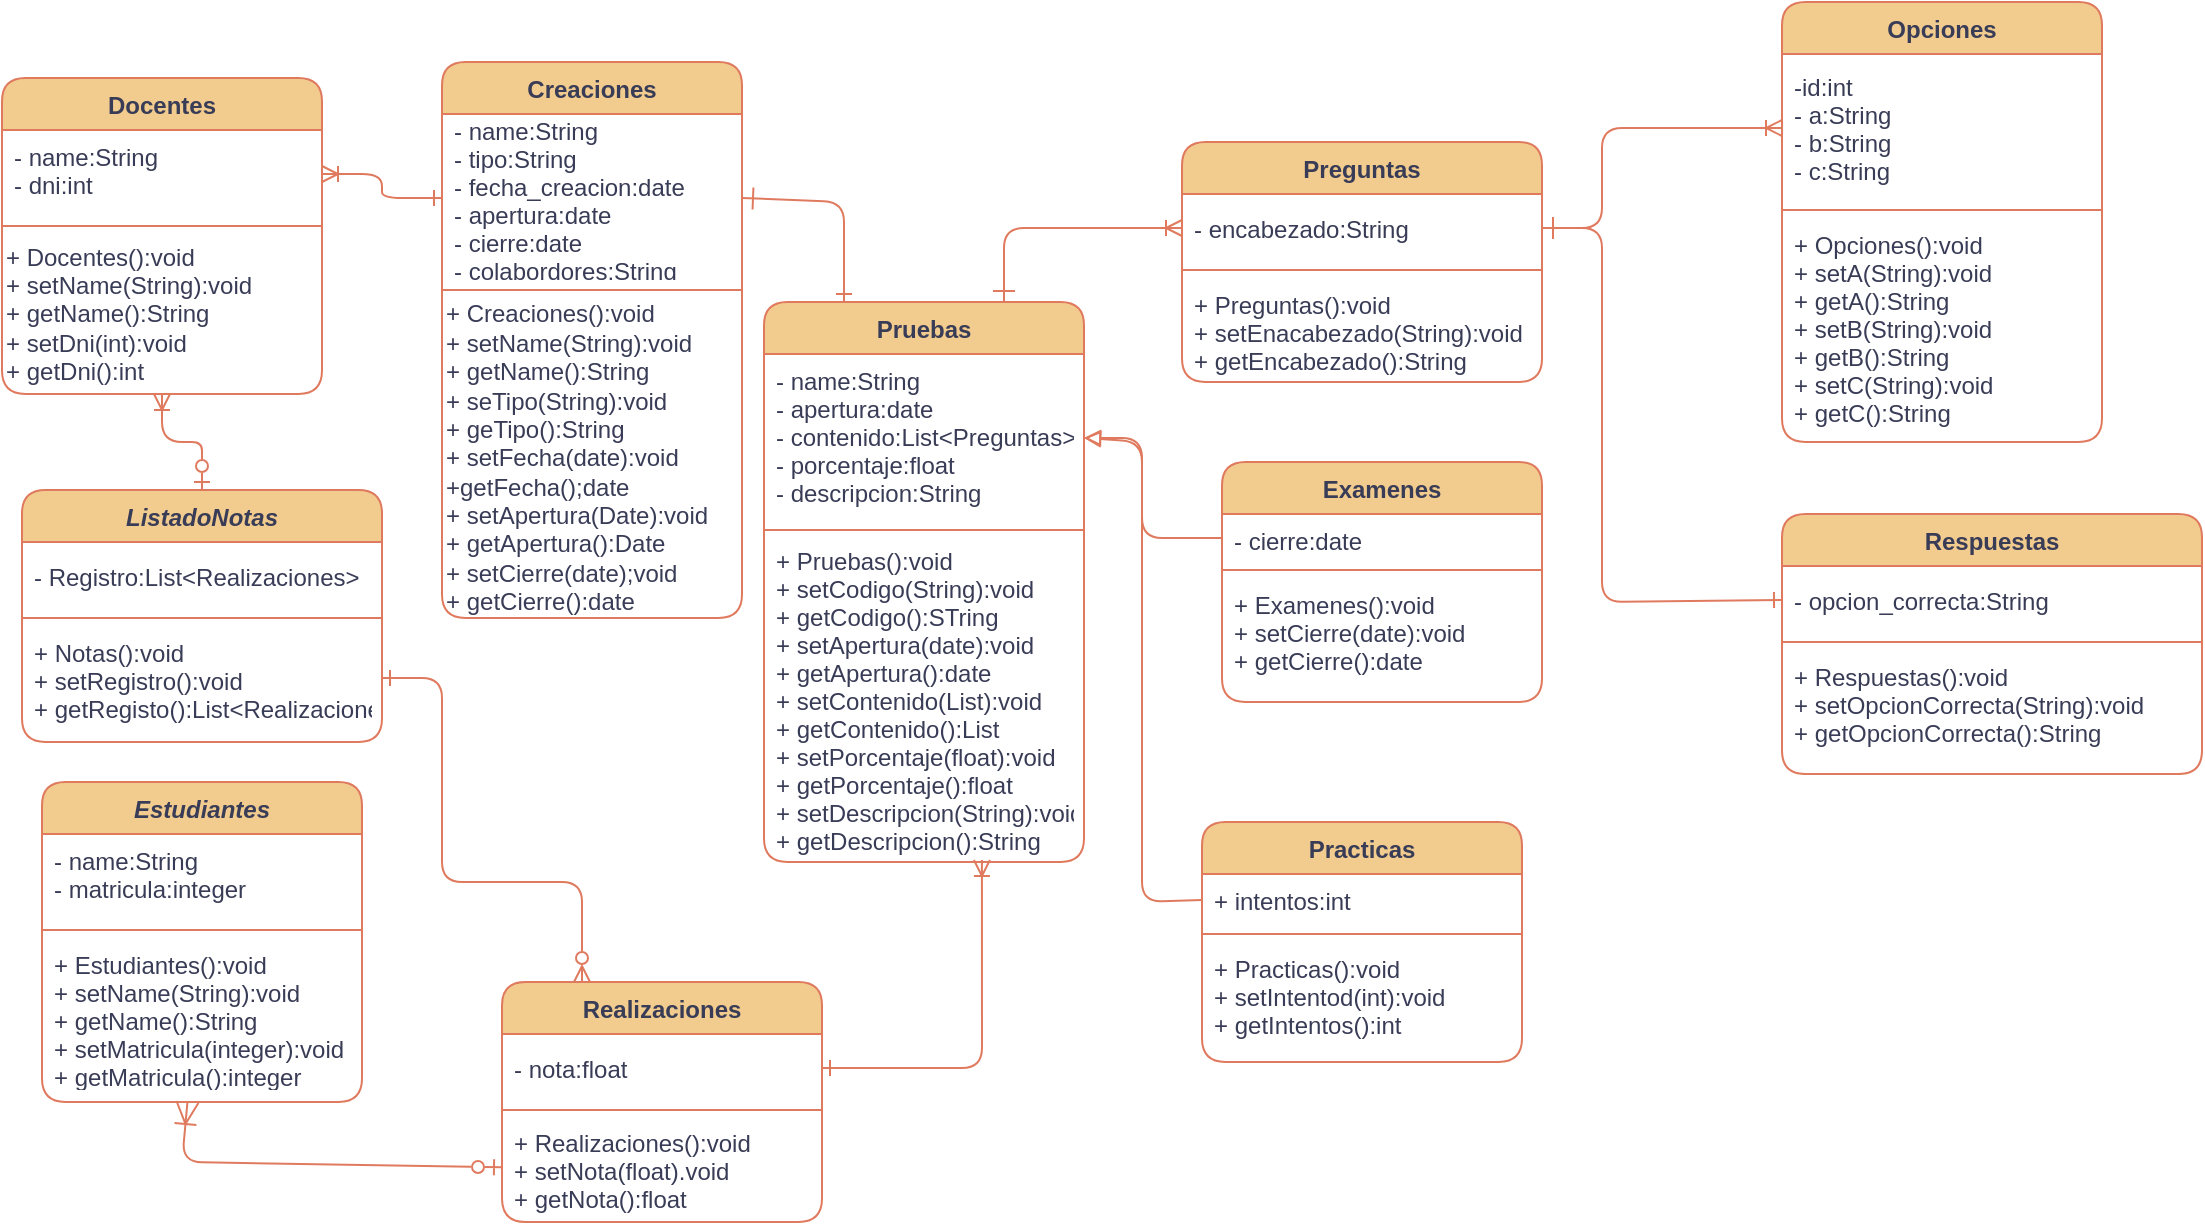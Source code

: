 <mxfile version="17.2.1" type="device"><diagram id="C5RBs43oDa-KdzZeNtuy" name="Page-1"><mxGraphModel dx="868" dy="563" grid="0" gridSize="10" guides="1" tooltips="1" connect="1" arrows="1" fold="1" page="1" pageScale="1" pageWidth="827" pageHeight="1169" background="#ffffff" math="0" shadow="0"><root><mxCell id="WIyWlLk6GJQsqaUBKTNV-0"/><mxCell id="WIyWlLk6GJQsqaUBKTNV-1" parent="WIyWlLk6GJQsqaUBKTNV-0"/><mxCell id="wgYrgvgZupKApALq5wrO-22" style="edgeStyle=none;rounded=1;orthogonalLoop=1;jettySize=auto;html=1;startArrow=ERoneToMany;startFill=0;endArrow=ERzeroToOne;endFill=0;startSize=9;strokeColor=#E07A5F;labelBackgroundColor=#F4F1DE;fontColor=#393C56;" parent="WIyWlLk6GJQsqaUBKTNV-1" source="zkfFHV4jXpPFQw0GAbJ--0" target="wgYrgvgZupKApALq5wrO-16" edge="1"><mxGeometry relative="1" as="geometry"><Array as="points"><mxPoint x="100" y="580"/></Array></mxGeometry></mxCell><mxCell id="zkfFHV4jXpPFQw0GAbJ--0" value="Estudiantes" style="swimlane;fontStyle=3;align=center;verticalAlign=top;childLayout=stackLayout;horizontal=1;startSize=26;horizontalStack=0;resizeParent=1;resizeLast=0;collapsible=1;marginBottom=0;rounded=1;shadow=0;strokeWidth=1;fillColor=#F2CC8F;strokeColor=#E07A5F;fontColor=#393C56;" parent="WIyWlLk6GJQsqaUBKTNV-1" vertex="1"><mxGeometry x="30" y="390" width="160" height="160" as="geometry"><mxRectangle x="230" y="140" width="160" height="26" as="alternateBounds"/></mxGeometry></mxCell><mxCell id="zkfFHV4jXpPFQw0GAbJ--1" value="- name:String&#10;- matricula:integer" style="text;align=left;verticalAlign=top;spacingLeft=4;spacingRight=4;overflow=hidden;rotatable=0;points=[[0,0.5],[1,0.5]];portConstraint=eastwest;rounded=1;fontColor=#393C56;" parent="zkfFHV4jXpPFQw0GAbJ--0" vertex="1"><mxGeometry y="26" width="160" height="44" as="geometry"/></mxCell><mxCell id="zkfFHV4jXpPFQw0GAbJ--4" value="" style="line;html=1;strokeWidth=1;align=left;verticalAlign=middle;spacingTop=-1;spacingLeft=3;spacingRight=3;rotatable=0;labelPosition=right;points=[];portConstraint=eastwest;rounded=1;fillColor=#F2CC8F;strokeColor=#E07A5F;fontColor=#393C56;labelBackgroundColor=#F4F1DE;" parent="zkfFHV4jXpPFQw0GAbJ--0" vertex="1"><mxGeometry y="70" width="160" height="8" as="geometry"/></mxCell><mxCell id="zkfFHV4jXpPFQw0GAbJ--5" value="+ Estudiantes():void&#10;+ setName(String):void&#10;+ getName():String&#10;+ setMatricula(integer):void&#10;+ getMatricula():integer" style="text;align=left;verticalAlign=top;spacingLeft=4;spacingRight=4;overflow=hidden;rotatable=0;points=[[0,0.5],[1,0.5]];portConstraint=eastwest;rounded=1;fontColor=#393C56;" parent="zkfFHV4jXpPFQw0GAbJ--0" vertex="1"><mxGeometry y="78" width="160" height="72" as="geometry"/></mxCell><mxCell id="wgYrgvgZupKApALq5wrO-24" style="edgeStyle=none;rounded=1;orthogonalLoop=1;jettySize=auto;html=1;entryX=0;entryY=0.5;entryDx=0;entryDy=0;startArrow=ERone;startFill=0;endArrow=ERoneToMany;endFill=0;startSize=9;exitX=0.75;exitY=0;exitDx=0;exitDy=0;strokeColor=#E07A5F;labelBackgroundColor=#F4F1DE;fontColor=#393C56;" parent="WIyWlLk6GJQsqaUBKTNV-1" source="zkfFHV4jXpPFQw0GAbJ--6" target="wgYrgvgZupKApALq5wrO-18" edge="1"><mxGeometry relative="1" as="geometry"><Array as="points"><mxPoint x="511" y="113"/></Array></mxGeometry></mxCell><mxCell id="zkfFHV4jXpPFQw0GAbJ--6" value="Pruebas" style="swimlane;fontStyle=1;align=center;verticalAlign=top;childLayout=stackLayout;horizontal=1;startSize=26;horizontalStack=0;resizeParent=1;resizeLast=0;collapsible=1;marginBottom=0;rounded=1;shadow=0;strokeWidth=1;fillColor=#F2CC8F;strokeColor=#E07A5F;fontColor=#393C56;" parent="WIyWlLk6GJQsqaUBKTNV-1" vertex="1"><mxGeometry x="391" y="150" width="160" height="280" as="geometry"><mxRectangle x="130" y="380" width="160" height="26" as="alternateBounds"/></mxGeometry></mxCell><mxCell id="zkfFHV4jXpPFQw0GAbJ--7" value="- name:String&#10;- apertura:date&#10;- contenido:List&lt;Preguntas&gt;&#10;- porcentaje:float&#10;- descripcion:String" style="text;align=left;verticalAlign=top;spacingLeft=4;spacingRight=4;overflow=hidden;rotatable=0;points=[[0,0.5],[1,0.5]];portConstraint=eastwest;rounded=1;fontColor=#393C56;" parent="zkfFHV4jXpPFQw0GAbJ--6" vertex="1"><mxGeometry y="26" width="160" height="84" as="geometry"/></mxCell><mxCell id="zkfFHV4jXpPFQw0GAbJ--9" value="" style="line;html=1;strokeWidth=1;align=left;verticalAlign=middle;spacingTop=-1;spacingLeft=3;spacingRight=3;rotatable=0;labelPosition=right;points=[];portConstraint=eastwest;rounded=1;fillColor=#F2CC8F;strokeColor=#E07A5F;fontColor=#393C56;labelBackgroundColor=#F4F1DE;" parent="zkfFHV4jXpPFQw0GAbJ--6" vertex="1"><mxGeometry y="110" width="160" height="8" as="geometry"/></mxCell><mxCell id="zkfFHV4jXpPFQw0GAbJ--10" value="+ Pruebas():void&#10;+ setCodigo(String):void&#10;+ getCodigo():STring&#10;+ setApertura(date):void&#10;+ getApertura():date&#10;+ setContenido(List):void&#10;+ getContenido():List&#10;+ setPorcentaje(float):void&#10;+ getPorcentaje():float&#10;+ setDescripcion(String):void&#10;+ getDescripcion():String" style="text;align=left;verticalAlign=middle;spacingLeft=4;spacingRight=4;overflow=hidden;rotatable=0;points=[[0,0.5],[1,0.5]];portConstraint=eastwest;fontStyle=0;dashed=1;strokeColor=none;fontColor=#393C56;rounded=1;" parent="zkfFHV4jXpPFQw0GAbJ--6" vertex="1"><mxGeometry y="118" width="160" height="162" as="geometry"/></mxCell><mxCell id="zkfFHV4jXpPFQw0GAbJ--13" value="Docentes" style="swimlane;fontStyle=1;align=center;verticalAlign=top;childLayout=stackLayout;horizontal=1;startSize=26;horizontalStack=0;resizeParent=1;resizeLast=0;collapsible=1;marginBottom=0;rounded=1;shadow=0;strokeWidth=1;fillColor=#F2CC8F;strokeColor=#E07A5F;fontColor=#393C56;" parent="WIyWlLk6GJQsqaUBKTNV-1" vertex="1"><mxGeometry x="10" y="38" width="160" height="158" as="geometry"><mxRectangle x="340" y="380" width="170" height="26" as="alternateBounds"/></mxGeometry></mxCell><mxCell id="zkfFHV4jXpPFQw0GAbJ--14" value="- name:String&#10;- dni:int" style="text;align=left;verticalAlign=top;spacingLeft=4;spacingRight=4;overflow=hidden;rotatable=0;points=[[0,0.5],[1,0.5]];portConstraint=eastwest;rounded=1;fontColor=#393C56;" parent="zkfFHV4jXpPFQw0GAbJ--13" vertex="1"><mxGeometry y="26" width="160" height="44" as="geometry"/></mxCell><mxCell id="zkfFHV4jXpPFQw0GAbJ--15" value="" style="line;html=1;strokeWidth=1;align=left;verticalAlign=middle;spacingTop=-1;spacingLeft=3;spacingRight=3;rotatable=0;labelPosition=right;points=[];portConstraint=eastwest;rounded=1;fillColor=#F2CC8F;strokeColor=#E07A5F;fontColor=#393C56;labelBackgroundColor=#F4F1DE;" parent="zkfFHV4jXpPFQw0GAbJ--13" vertex="1"><mxGeometry y="70" width="160" height="8" as="geometry"/></mxCell><mxCell id="wgYrgvgZupKApALq5wrO-1" value="+ Docentes():void&lt;br&gt;+ setName(String):void&lt;br&gt;+ getName():String&lt;br&gt;+ setDni(int):void&lt;br&gt;+ getDni():int" style="text;html=1;align=left;verticalAlign=middle;resizable=0;points=[];autosize=1;strokeColor=none;fillColor=none;rounded=1;fontColor=#393C56;" parent="zkfFHV4jXpPFQw0GAbJ--13" vertex="1"><mxGeometry y="78" width="160" height="80" as="geometry"/></mxCell><mxCell id="wgYrgvgZupKApALq5wrO-11" style="edgeStyle=none;rounded=1;orthogonalLoop=1;jettySize=auto;html=1;startArrow=none;startFill=0;endArrow=block;endFill=0;startSize=9;entryX=1;entryY=0.5;entryDx=0;entryDy=0;exitX=0;exitY=0.5;exitDx=0;exitDy=0;strokeColor=#E07A5F;labelBackgroundColor=#F4F1DE;fontColor=#393C56;" parent="WIyWlLk6GJQsqaUBKTNV-1" source="wgYrgvgZupKApALq5wrO-3" target="zkfFHV4jXpPFQw0GAbJ--7" edge="1"><mxGeometry relative="1" as="geometry"><Array as="points"><mxPoint x="580" y="450"/><mxPoint x="580" y="218"/></Array></mxGeometry></mxCell><mxCell id="wgYrgvgZupKApALq5wrO-2" value="Practicas" style="swimlane;fontStyle=1;align=center;verticalAlign=top;childLayout=stackLayout;horizontal=1;startSize=26;horizontalStack=0;resizeParent=1;resizeParentMax=0;resizeLast=0;collapsible=1;marginBottom=0;rounded=1;fillColor=#F2CC8F;strokeColor=#E07A5F;fontColor=#393C56;" parent="WIyWlLk6GJQsqaUBKTNV-1" vertex="1"><mxGeometry x="610" y="410" width="160" height="120" as="geometry"/></mxCell><mxCell id="wgYrgvgZupKApALq5wrO-3" value="+ intentos:int&#10;" style="text;strokeColor=none;fillColor=none;align=left;verticalAlign=top;spacingLeft=4;spacingRight=4;overflow=hidden;rotatable=0;points=[[0,0.5],[1,0.5]];portConstraint=eastwest;rounded=1;fontColor=#393C56;" parent="wgYrgvgZupKApALq5wrO-2" vertex="1"><mxGeometry y="26" width="160" height="26" as="geometry"/></mxCell><mxCell id="wgYrgvgZupKApALq5wrO-4" value="" style="line;strokeWidth=1;fillColor=none;align=left;verticalAlign=middle;spacingTop=-1;spacingLeft=3;spacingRight=3;rotatable=0;labelPosition=right;points=[];portConstraint=eastwest;rounded=1;strokeColor=#E07A5F;fontColor=#393C56;labelBackgroundColor=#F4F1DE;" parent="wgYrgvgZupKApALq5wrO-2" vertex="1"><mxGeometry y="52" width="160" height="8" as="geometry"/></mxCell><mxCell id="wgYrgvgZupKApALq5wrO-5" value="+ Practicas():void&#10;+ setIntentod(int):void&#10;+ getIntentos():int" style="text;strokeColor=none;fillColor=none;align=left;verticalAlign=top;spacingLeft=4;spacingRight=4;overflow=hidden;rotatable=0;points=[[0,0.5],[1,0.5]];portConstraint=eastwest;rounded=1;fontColor=#393C56;" parent="wgYrgvgZupKApALq5wrO-2" vertex="1"><mxGeometry y="60" width="160" height="60" as="geometry"/></mxCell><mxCell id="wgYrgvgZupKApALq5wrO-12" style="edgeStyle=none;rounded=1;orthogonalLoop=1;jettySize=auto;html=1;startArrow=none;startFill=0;endArrow=block;endFill=0;startSize=9;exitX=0;exitY=0.5;exitDx=0;exitDy=0;entryX=1;entryY=0.5;entryDx=0;entryDy=0;strokeColor=#E07A5F;labelBackgroundColor=#F4F1DE;fontColor=#393C56;" parent="WIyWlLk6GJQsqaUBKTNV-1" source="wgYrgvgZupKApALq5wrO-8" target="zkfFHV4jXpPFQw0GAbJ--7" edge="1"><mxGeometry relative="1" as="geometry"><Array as="points"><mxPoint x="580" y="268"/><mxPoint x="580" y="220"/></Array></mxGeometry></mxCell><mxCell id="wgYrgvgZupKApALq5wrO-7" value="Examenes" style="swimlane;fontStyle=1;align=center;verticalAlign=top;childLayout=stackLayout;horizontal=1;startSize=26;horizontalStack=0;resizeParent=1;resizeParentMax=0;resizeLast=0;collapsible=1;marginBottom=0;rounded=1;fillColor=#F2CC8F;strokeColor=#E07A5F;fontColor=#393C56;" parent="WIyWlLk6GJQsqaUBKTNV-1" vertex="1"><mxGeometry x="620" y="230" width="160" height="120" as="geometry"/></mxCell><mxCell id="wgYrgvgZupKApALq5wrO-8" value="- cierre:date" style="text;strokeColor=none;fillColor=none;align=left;verticalAlign=top;spacingLeft=4;spacingRight=4;overflow=hidden;rotatable=0;points=[[0,0.5],[1,0.5]];portConstraint=eastwest;rounded=1;fontColor=#393C56;" parent="wgYrgvgZupKApALq5wrO-7" vertex="1"><mxGeometry y="26" width="160" height="24" as="geometry"/></mxCell><mxCell id="wgYrgvgZupKApALq5wrO-9" value="" style="line;strokeWidth=1;fillColor=none;align=left;verticalAlign=middle;spacingTop=-1;spacingLeft=3;spacingRight=3;rotatable=0;labelPosition=right;points=[];portConstraint=eastwest;rounded=1;strokeColor=#E07A5F;fontColor=#393C56;labelBackgroundColor=#F4F1DE;" parent="wgYrgvgZupKApALq5wrO-7" vertex="1"><mxGeometry y="50" width="160" height="8" as="geometry"/></mxCell><mxCell id="wgYrgvgZupKApALq5wrO-10" value="+ Examenes():void&#10;+ setCierre(date):void&#10;+ getCierre():date" style="text;strokeColor=none;fillColor=none;align=left;verticalAlign=top;spacingLeft=4;spacingRight=4;overflow=hidden;rotatable=0;points=[[0,0.5],[1,0.5]];portConstraint=eastwest;rounded=1;fontColor=#393C56;" parent="wgYrgvgZupKApALq5wrO-7" vertex="1"><mxGeometry y="58" width="160" height="62" as="geometry"/></mxCell><mxCell id="wgYrgvgZupKApALq5wrO-13" value="Realizaciones" style="swimlane;fontStyle=1;align=center;verticalAlign=top;childLayout=stackLayout;horizontal=1;startSize=26;horizontalStack=0;resizeParent=1;resizeParentMax=0;resizeLast=0;collapsible=1;marginBottom=0;rounded=1;fillColor=#F2CC8F;strokeColor=#E07A5F;fontColor=#393C56;" parent="WIyWlLk6GJQsqaUBKTNV-1" vertex="1"><mxGeometry x="260" y="490" width="160" height="120" as="geometry"><mxRectangle x="300" y="320" width="110" height="26" as="alternateBounds"/></mxGeometry></mxCell><mxCell id="wgYrgvgZupKApALq5wrO-14" value="- nota:float" style="text;strokeColor=none;fillColor=none;align=left;verticalAlign=middle;spacingLeft=4;spacingRight=4;overflow=hidden;rotatable=0;points=[[0,0.5],[1,0.5]];portConstraint=eastwest;rounded=1;fontColor=#393C56;" parent="wgYrgvgZupKApALq5wrO-13" vertex="1"><mxGeometry y="26" width="160" height="34" as="geometry"/></mxCell><mxCell id="wgYrgvgZupKApALq5wrO-15" value="" style="line;strokeWidth=1;fillColor=none;align=left;verticalAlign=middle;spacingTop=-1;spacingLeft=3;spacingRight=3;rotatable=0;labelPosition=right;points=[];portConstraint=eastwest;rounded=1;strokeColor=#E07A5F;fontColor=#393C56;labelBackgroundColor=#F4F1DE;" parent="wgYrgvgZupKApALq5wrO-13" vertex="1"><mxGeometry y="60" width="160" height="8" as="geometry"/></mxCell><mxCell id="wgYrgvgZupKApALq5wrO-16" value="+ Realizaciones():void&#10;+ setNota(float).void&#10;+ getNota():float" style="text;strokeColor=none;fillColor=none;align=left;verticalAlign=middle;spacingLeft=4;spacingRight=4;overflow=hidden;rotatable=0;points=[[0,0.5],[1,0.5]];portConstraint=eastwest;rounded=1;fontColor=#393C56;" parent="wgYrgvgZupKApALq5wrO-13" vertex="1"><mxGeometry y="68" width="160" height="52" as="geometry"/></mxCell><mxCell id="wgYrgvgZupKApALq5wrO-17" value="Preguntas" style="swimlane;fontStyle=1;align=center;verticalAlign=top;childLayout=stackLayout;horizontal=1;startSize=26;horizontalStack=0;resizeParent=1;resizeParentMax=0;resizeLast=0;collapsible=1;marginBottom=0;rounded=1;fillColor=#F2CC8F;strokeColor=#E07A5F;fontColor=#393C56;" parent="WIyWlLk6GJQsqaUBKTNV-1" vertex="1"><mxGeometry x="600" y="70" width="180" height="120" as="geometry"/></mxCell><mxCell id="wgYrgvgZupKApALq5wrO-18" value="- encabezado:String" style="text;strokeColor=none;fillColor=none;align=left;verticalAlign=middle;spacingLeft=4;spacingRight=4;overflow=hidden;rotatable=0;points=[[0,0.5],[1,0.5]];portConstraint=eastwest;rounded=1;fontColor=#393C56;" parent="wgYrgvgZupKApALq5wrO-17" vertex="1"><mxGeometry y="26" width="180" height="34" as="geometry"/></mxCell><mxCell id="wgYrgvgZupKApALq5wrO-19" value="" style="line;strokeWidth=1;fillColor=none;align=left;verticalAlign=middle;spacingTop=-1;spacingLeft=3;spacingRight=3;rotatable=0;labelPosition=right;points=[];portConstraint=eastwest;rounded=1;strokeColor=#E07A5F;fontColor=#393C56;labelBackgroundColor=#F4F1DE;" parent="wgYrgvgZupKApALq5wrO-17" vertex="1"><mxGeometry y="60" width="180" height="8" as="geometry"/></mxCell><mxCell id="wgYrgvgZupKApALq5wrO-20" value="+ Preguntas():void&#10;+ setEnacabezado(String):void&#10;+ getEncabezado():String" style="text;strokeColor=none;fillColor=none;align=left;verticalAlign=top;spacingLeft=4;spacingRight=4;overflow=hidden;rotatable=0;points=[[0,0.5],[1,0.5]];portConstraint=eastwest;rounded=1;fontColor=#393C56;" parent="wgYrgvgZupKApALq5wrO-17" vertex="1"><mxGeometry y="68" width="180" height="52" as="geometry"/></mxCell><mxCell id="wgYrgvgZupKApALq5wrO-25" value="Opciones" style="swimlane;fontStyle=1;align=center;verticalAlign=top;childLayout=stackLayout;horizontal=1;startSize=26;horizontalStack=0;resizeParent=1;resizeParentMax=0;resizeLast=0;collapsible=1;marginBottom=0;rounded=1;fillColor=#F2CC8F;strokeColor=#E07A5F;fontColor=#393C56;" parent="WIyWlLk6GJQsqaUBKTNV-1" vertex="1"><mxGeometry x="900" width="160" height="220" as="geometry"/></mxCell><mxCell id="wgYrgvgZupKApALq5wrO-26" value="-id:int&#10;- a:String&#10;- b:String&#10;- c:String" style="text;strokeColor=none;fillColor=none;align=left;verticalAlign=middle;spacingLeft=4;spacingRight=4;overflow=hidden;rotatable=0;points=[[0,0.5],[1,0.5]];portConstraint=eastwest;rounded=1;fontColor=#393C56;" parent="wgYrgvgZupKApALq5wrO-25" vertex="1"><mxGeometry y="26" width="160" height="74" as="geometry"/></mxCell><mxCell id="wgYrgvgZupKApALq5wrO-27" value="" style="line;strokeWidth=1;fillColor=none;align=left;verticalAlign=middle;spacingTop=-1;spacingLeft=3;spacingRight=3;rotatable=0;labelPosition=right;points=[];portConstraint=eastwest;rounded=1;strokeColor=#E07A5F;fontColor=#393C56;labelBackgroundColor=#F4F1DE;" parent="wgYrgvgZupKApALq5wrO-25" vertex="1"><mxGeometry y="100" width="160" height="8" as="geometry"/></mxCell><mxCell id="wgYrgvgZupKApALq5wrO-28" value="+ Opciones():void&#10;+ setA(String):void&#10;+ getA():String&#10;+ setB(String):void&#10;+ getB():String&#10;+ setC(String):void&#10;+ getC():String" style="text;strokeColor=none;fillColor=none;align=left;verticalAlign=top;spacingLeft=4;spacingRight=4;overflow=hidden;rotatable=0;points=[[0,0.5],[1,0.5]];portConstraint=eastwest;rounded=1;fontColor=#393C56;" parent="wgYrgvgZupKApALq5wrO-25" vertex="1"><mxGeometry y="108" width="160" height="112" as="geometry"/></mxCell><mxCell id="wgYrgvgZupKApALq5wrO-29" style="edgeStyle=none;rounded=1;orthogonalLoop=1;jettySize=auto;html=1;entryX=0;entryY=0.5;entryDx=0;entryDy=0;startArrow=ERone;startFill=0;endArrow=ERoneToMany;endFill=0;startSize=9;strokeColor=#E07A5F;labelBackgroundColor=#F4F1DE;fontColor=#393C56;exitX=1;exitY=0.5;exitDx=0;exitDy=0;" parent="WIyWlLk6GJQsqaUBKTNV-1" source="wgYrgvgZupKApALq5wrO-18" target="wgYrgvgZupKApALq5wrO-26" edge="1"><mxGeometry relative="1" as="geometry"><mxPoint x="800" y="90" as="sourcePoint"/><Array as="points"><mxPoint x="810" y="113"/><mxPoint x="810" y="63"/></Array></mxGeometry></mxCell><mxCell id="wgYrgvgZupKApALq5wrO-34" value="Respuestas" style="swimlane;fontStyle=1;align=center;verticalAlign=top;childLayout=stackLayout;horizontal=1;startSize=26;horizontalStack=0;resizeParent=1;resizeParentMax=0;resizeLast=0;collapsible=1;marginBottom=0;rounded=1;fillColor=#F2CC8F;strokeColor=#E07A5F;fontColor=#393C56;" parent="WIyWlLk6GJQsqaUBKTNV-1" vertex="1"><mxGeometry x="900" y="256" width="210" height="130" as="geometry"/></mxCell><mxCell id="wgYrgvgZupKApALq5wrO-35" value="- opcion_correcta:String" style="text;strokeColor=none;fillColor=none;align=left;verticalAlign=middle;spacingLeft=4;spacingRight=4;overflow=hidden;rotatable=0;points=[[0,0.5],[1,0.5]];portConstraint=eastwest;rounded=1;fontColor=#393C56;" parent="wgYrgvgZupKApALq5wrO-34" vertex="1"><mxGeometry y="26" width="210" height="34" as="geometry"/></mxCell><mxCell id="wgYrgvgZupKApALq5wrO-36" value="" style="line;strokeWidth=1;fillColor=none;align=left;verticalAlign=middle;spacingTop=-1;spacingLeft=3;spacingRight=3;rotatable=0;labelPosition=right;points=[];portConstraint=eastwest;rounded=1;strokeColor=#E07A5F;fontColor=#393C56;labelBackgroundColor=#F4F1DE;" parent="wgYrgvgZupKApALq5wrO-34" vertex="1"><mxGeometry y="60" width="210" height="8" as="geometry"/></mxCell><mxCell id="wgYrgvgZupKApALq5wrO-37" value="+ Respuestas():void&#10;+ setOpcionCorrecta(String):void&#10;+ getOpcionCorrecta():String" style="text;strokeColor=none;fillColor=none;align=left;verticalAlign=top;spacingLeft=4;spacingRight=4;overflow=hidden;rotatable=0;points=[[0,0.5],[1,0.5]];portConstraint=eastwest;rounded=1;fontColor=#393C56;" parent="wgYrgvgZupKApALq5wrO-34" vertex="1"><mxGeometry y="68" width="210" height="62" as="geometry"/></mxCell><mxCell id="wgYrgvgZupKApALq5wrO-40" style="edgeStyle=none;orthogonalLoop=1;jettySize=auto;html=1;startArrow=ERone;startFill=0;endArrow=ERone;endFill=0;startSize=9;rounded=1;strokeColor=#E07A5F;labelBackgroundColor=#F4F1DE;fontColor=#393C56;exitX=1;exitY=0.5;exitDx=0;exitDy=0;entryX=0;entryY=0.5;entryDx=0;entryDy=0;" parent="WIyWlLk6GJQsqaUBKTNV-1" source="wgYrgvgZupKApALq5wrO-18" target="wgYrgvgZupKApALq5wrO-35" edge="1"><mxGeometry relative="1" as="geometry"><Array as="points"><mxPoint x="810" y="113"/><mxPoint x="810" y="190"/><mxPoint x="810" y="300"/></Array></mxGeometry></mxCell><mxCell id="wgYrgvgZupKApALq5wrO-46" style="edgeStyle=none;rounded=1;orthogonalLoop=1;jettySize=auto;html=1;entryX=0.25;entryY=0;entryDx=0;entryDy=0;startArrow=ERone;startFill=0;endArrow=ERone;endFill=0;startSize=9;exitX=1;exitY=0.5;exitDx=0;exitDy=0;strokeColor=#E07A5F;labelBackgroundColor=#F4F1DE;fontColor=#393C56;" parent="WIyWlLk6GJQsqaUBKTNV-1" source="wgYrgvgZupKApALq5wrO-43" target="zkfFHV4jXpPFQw0GAbJ--6" edge="1"><mxGeometry relative="1" as="geometry"><Array as="points"><mxPoint x="431" y="100"/><mxPoint x="431" y="127"/></Array></mxGeometry></mxCell><mxCell id="wgYrgvgZupKApALq5wrO-42" value="Creaciones" style="swimlane;fontStyle=1;align=center;verticalAlign=middle;childLayout=stackLayout;horizontal=1;startSize=26;horizontalStack=0;resizeParent=1;resizeLast=0;collapsible=1;marginBottom=0;rounded=1;shadow=0;strokeWidth=1;fillColor=#F2CC8F;strokeColor=#E07A5F;fontColor=#393C56;" parent="WIyWlLk6GJQsqaUBKTNV-1" vertex="1"><mxGeometry x="230" y="30" width="150" height="278" as="geometry"><mxRectangle x="340" y="380" width="170" height="26" as="alternateBounds"/></mxGeometry></mxCell><mxCell id="wgYrgvgZupKApALq5wrO-43" value="- name:String&#10;- tipo:String&#10;- fecha_creacion:date&#10;- apertura:date&#10;- cierre:date&#10;- colabordores:String" style="text;align=left;verticalAlign=middle;spacingLeft=4;spacingRight=4;overflow=hidden;rotatable=0;points=[[0,0.5],[1,0.5]];portConstraint=eastwest;rounded=1;fontColor=#393C56;" parent="wgYrgvgZupKApALq5wrO-42" vertex="1"><mxGeometry y="26" width="150" height="84" as="geometry"/></mxCell><mxCell id="wgYrgvgZupKApALq5wrO-44" value="" style="line;html=1;strokeWidth=1;align=left;verticalAlign=middle;spacingTop=-1;spacingLeft=3;spacingRight=3;rotatable=0;labelPosition=right;points=[];portConstraint=eastwest;rounded=1;fillColor=#F2CC8F;strokeColor=#E07A5F;fontColor=#393C56;labelBackgroundColor=#F4F1DE;" parent="wgYrgvgZupKApALq5wrO-42" vertex="1"><mxGeometry y="110" width="150" height="8" as="geometry"/></mxCell><mxCell id="wgYrgvgZupKApALq5wrO-45" value="+ Creaciones():void&lt;br&gt;+ setName(String):void&lt;br&gt;+ getName():String&lt;br&gt;+ seTipo(String):void&lt;br&gt;+ geTipo():String&lt;br&gt;+ setFecha(date):void&lt;br&gt;+getFecha();date&lt;br&gt;+ setApertura(Date):void&lt;br&gt;+ getApertura():Date&lt;br&gt;+ setCierre(date);void&lt;br&gt;+ getCierre():date" style="text;html=1;align=left;verticalAlign=middle;resizable=0;points=[];autosize=1;strokeColor=none;fillColor=none;rounded=1;fontColor=#393C56;" parent="wgYrgvgZupKApALq5wrO-42" vertex="1"><mxGeometry y="118" width="150" height="160" as="geometry"/></mxCell><mxCell id="-PWjbJAEM_el_2eTicNx-0" style="edgeStyle=orthogonalEdgeStyle;rounded=1;orthogonalLoop=1;jettySize=auto;html=1;entryX=0;entryY=0.5;entryDx=0;entryDy=0;startArrow=ERoneToMany;startFill=0;endArrow=ERone;endFill=0;fillColor=#ffe6cc;strokeColor=#E07A5F;" parent="WIyWlLk6GJQsqaUBKTNV-1" source="zkfFHV4jXpPFQw0GAbJ--14" target="wgYrgvgZupKApALq5wrO-43" edge="1"><mxGeometry relative="1" as="geometry"/></mxCell><mxCell id="-PWjbJAEM_el_2eTicNx-3" value="ListadoNotas" style="swimlane;fontStyle=3;align=center;verticalAlign=top;childLayout=stackLayout;horizontal=1;startSize=26;horizontalStack=0;resizeParent=1;resizeLast=0;collapsible=1;marginBottom=0;rounded=1;shadow=0;strokeWidth=1;fillColor=#F2CC8F;strokeColor=#E07A5F;fontColor=#393C56;" parent="WIyWlLk6GJQsqaUBKTNV-1" vertex="1"><mxGeometry x="20" y="244" width="180" height="126" as="geometry"><mxRectangle x="230" y="140" width="160" height="26" as="alternateBounds"/></mxGeometry></mxCell><mxCell id="-PWjbJAEM_el_2eTicNx-4" value="- Registro:List&lt;Realizaciones&gt;" style="text;align=left;verticalAlign=middle;spacingLeft=4;spacingRight=4;overflow=hidden;rotatable=0;points=[[0,0.5],[1,0.5]];portConstraint=eastwest;rounded=1;fontColor=#393C56;" parent="-PWjbJAEM_el_2eTicNx-3" vertex="1"><mxGeometry y="26" width="180" height="34" as="geometry"/></mxCell><mxCell id="-PWjbJAEM_el_2eTicNx-5" value="" style="line;html=1;strokeWidth=1;align=left;verticalAlign=middle;spacingTop=-1;spacingLeft=3;spacingRight=3;rotatable=0;labelPosition=right;points=[];portConstraint=eastwest;rounded=1;fillColor=#F2CC8F;strokeColor=#E07A5F;fontColor=#393C56;labelBackgroundColor=#F4F1DE;" parent="-PWjbJAEM_el_2eTicNx-3" vertex="1"><mxGeometry y="60" width="180" height="8" as="geometry"/></mxCell><mxCell id="-PWjbJAEM_el_2eTicNx-6" value="+ Notas():void&#10;+ setRegistro():void&#10;+ getRegisto():List&lt;Realizaciones&gt;" style="text;align=left;verticalAlign=top;spacingLeft=4;spacingRight=4;overflow=hidden;rotatable=0;points=[[0,0.5],[1,0.5]];portConstraint=eastwest;rounded=1;fontColor=#393C56;" parent="-PWjbJAEM_el_2eTicNx-3" vertex="1"><mxGeometry y="68" width="180" height="52" as="geometry"/></mxCell><mxCell id="-PWjbJAEM_el_2eTicNx-7" value="" style="edgeStyle=orthogonalEdgeStyle;rounded=1;orthogonalLoop=1;jettySize=auto;html=1;startArrow=ERoneToMany;startFill=0;endArrow=ERzeroToOne;endFill=0;strokeColor=#E07A5F;entryX=0.5;entryY=0;entryDx=0;entryDy=0;" parent="WIyWlLk6GJQsqaUBKTNV-1" source="wgYrgvgZupKApALq5wrO-1" target="-PWjbJAEM_el_2eTicNx-3" edge="1"><mxGeometry relative="1" as="geometry"/></mxCell><mxCell id="-PWjbJAEM_el_2eTicNx-8" value="" style="edgeStyle=orthogonalEdgeStyle;rounded=1;orthogonalLoop=1;jettySize=auto;html=1;startArrow=ERone;startFill=0;endArrow=ERzeroToMany;endFill=0;strokeColor=#E07A5F;exitX=1;exitY=0.5;exitDx=0;exitDy=0;entryX=0.25;entryY=0;entryDx=0;entryDy=0;" parent="WIyWlLk6GJQsqaUBKTNV-1" source="-PWjbJAEM_el_2eTicNx-6" target="wgYrgvgZupKApALq5wrO-13" edge="1"><mxGeometry relative="1" as="geometry"><Array as="points"><mxPoint x="230" y="338"/><mxPoint x="230" y="440"/><mxPoint x="300" y="440"/></Array></mxGeometry></mxCell><mxCell id="-PWjbJAEM_el_2eTicNx-10" style="edgeStyle=orthogonalEdgeStyle;rounded=1;orthogonalLoop=1;jettySize=auto;html=1;entryX=0.681;entryY=0.994;entryDx=0;entryDy=0;entryPerimeter=0;startArrow=ERone;startFill=0;endArrow=ERoneToMany;endFill=0;strokeColor=#E07A5F;" parent="WIyWlLk6GJQsqaUBKTNV-1" source="wgYrgvgZupKApALq5wrO-14" target="zkfFHV4jXpPFQw0GAbJ--10" edge="1"><mxGeometry relative="1" as="geometry"/></mxCell></root></mxGraphModel></diagram></mxfile>